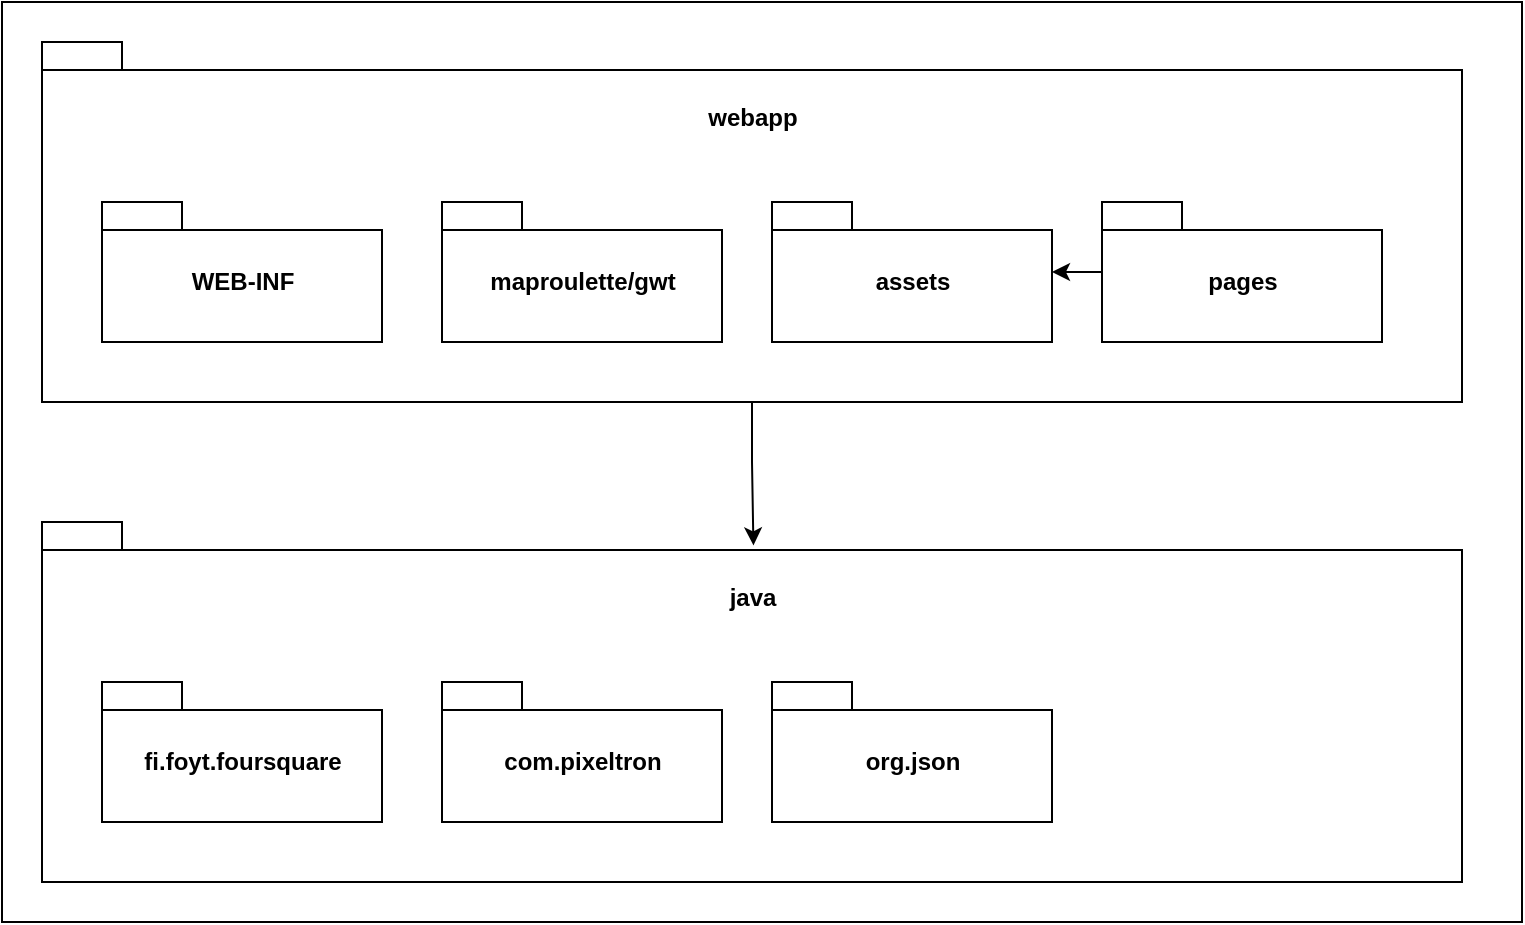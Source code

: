 <mxfile version="14.2.4" type="embed">
    <diagram id="h8f5nLS42OE4RTQgzktA" name="Page-1">
        <mxGraphModel dx="1276" dy="476" grid="1" gridSize="10" guides="1" tooltips="1" connect="1" arrows="1" fold="1" page="1" pageScale="1" pageWidth="850" pageHeight="1100" math="0" shadow="0">
            <root>
                <mxCell id="0"/>
                <mxCell id="1" parent="0"/>
                <mxCell id="22" value="" style="group" vertex="1" connectable="0" parent="1">
                    <mxGeometry x="60" y="20" width="740" height="440" as="geometry"/>
                </mxCell>
                <mxCell id="23" value="" style="rounded=0;whiteSpace=wrap;html=1;" vertex="1" parent="22">
                    <mxGeometry x="-20" y="-20" width="760" height="460" as="geometry"/>
                </mxCell>
                <mxCell id="2" value="webapp&lt;br&gt;&lt;br&gt;&lt;br&gt;&lt;br&gt;&lt;br&gt;&lt;br&gt;&lt;br&gt;&lt;br&gt;&lt;br&gt;" style="shape=folder;fontStyle=1;spacingTop=10;tabWidth=40;tabHeight=14;tabPosition=left;html=1;" parent="22" vertex="1">
                    <mxGeometry width="710" height="180" as="geometry"/>
                </mxCell>
                <mxCell id="6" value="WEB-INF" style="shape=folder;fontStyle=1;spacingTop=10;tabWidth=40;tabHeight=14;tabPosition=left;html=1;" parent="22" vertex="1">
                    <mxGeometry x="30" y="80" width="140" height="70" as="geometry"/>
                </mxCell>
                <mxCell id="7" value="maproulette/gwt" style="shape=folder;fontStyle=1;spacingTop=10;tabWidth=40;tabHeight=14;tabPosition=left;html=1;" parent="22" vertex="1">
                    <mxGeometry x="200" y="80" width="140" height="70" as="geometry"/>
                </mxCell>
                <mxCell id="8" value="pages" style="shape=folder;fontStyle=1;spacingTop=10;tabWidth=40;tabHeight=14;tabPosition=left;html=1;" parent="22" vertex="1">
                    <mxGeometry x="530" y="80" width="140" height="70" as="geometry"/>
                </mxCell>
                <mxCell id="9" value="assets" style="shape=folder;fontStyle=1;spacingTop=10;tabWidth=40;tabHeight=14;tabPosition=left;html=1;" parent="22" vertex="1">
                    <mxGeometry x="365" y="80" width="140" height="70" as="geometry"/>
                </mxCell>
                <mxCell id="21" value="" style="edgeStyle=orthogonalEdgeStyle;rounded=0;orthogonalLoop=1;jettySize=auto;html=1;" edge="1" parent="22" source="8" target="9">
                    <mxGeometry relative="1" as="geometry"/>
                </mxCell>
                <mxCell id="15" value="java&lt;br&gt;&lt;br&gt;&lt;br&gt;&lt;br&gt;&lt;br&gt;&lt;br&gt;&lt;br&gt;&lt;br&gt;&lt;br&gt;" style="shape=folder;fontStyle=1;spacingTop=10;tabWidth=40;tabHeight=14;tabPosition=left;html=1;" parent="22" vertex="1">
                    <mxGeometry y="240" width="710" height="180" as="geometry"/>
                </mxCell>
                <mxCell id="20" value="" style="edgeStyle=orthogonalEdgeStyle;rounded=0;orthogonalLoop=1;jettySize=auto;html=1;entryX=0.501;entryY=0.065;entryDx=0;entryDy=0;entryPerimeter=0;" edge="1" parent="22" source="2" target="15">
                    <mxGeometry relative="1" as="geometry"/>
                </mxCell>
                <mxCell id="16" value="fi.foyt.foursquare" style="shape=folder;fontStyle=1;spacingTop=10;tabWidth=40;tabHeight=14;tabPosition=left;html=1;" parent="22" vertex="1">
                    <mxGeometry x="30" y="320" width="140" height="70" as="geometry"/>
                </mxCell>
                <mxCell id="17" value="com.pixeltron" style="shape=folder;fontStyle=1;spacingTop=10;tabWidth=40;tabHeight=14;tabPosition=left;html=1;" parent="22" vertex="1">
                    <mxGeometry x="200" y="320" width="140" height="70" as="geometry"/>
                </mxCell>
                <mxCell id="19" value="org.json" style="shape=folder;fontStyle=1;spacingTop=10;tabWidth=40;tabHeight=14;tabPosition=left;html=1;" parent="22" vertex="1">
                    <mxGeometry x="365" y="320" width="140" height="70" as="geometry"/>
                </mxCell>
            </root>
        </mxGraphModel>
    </diagram>
</mxfile>